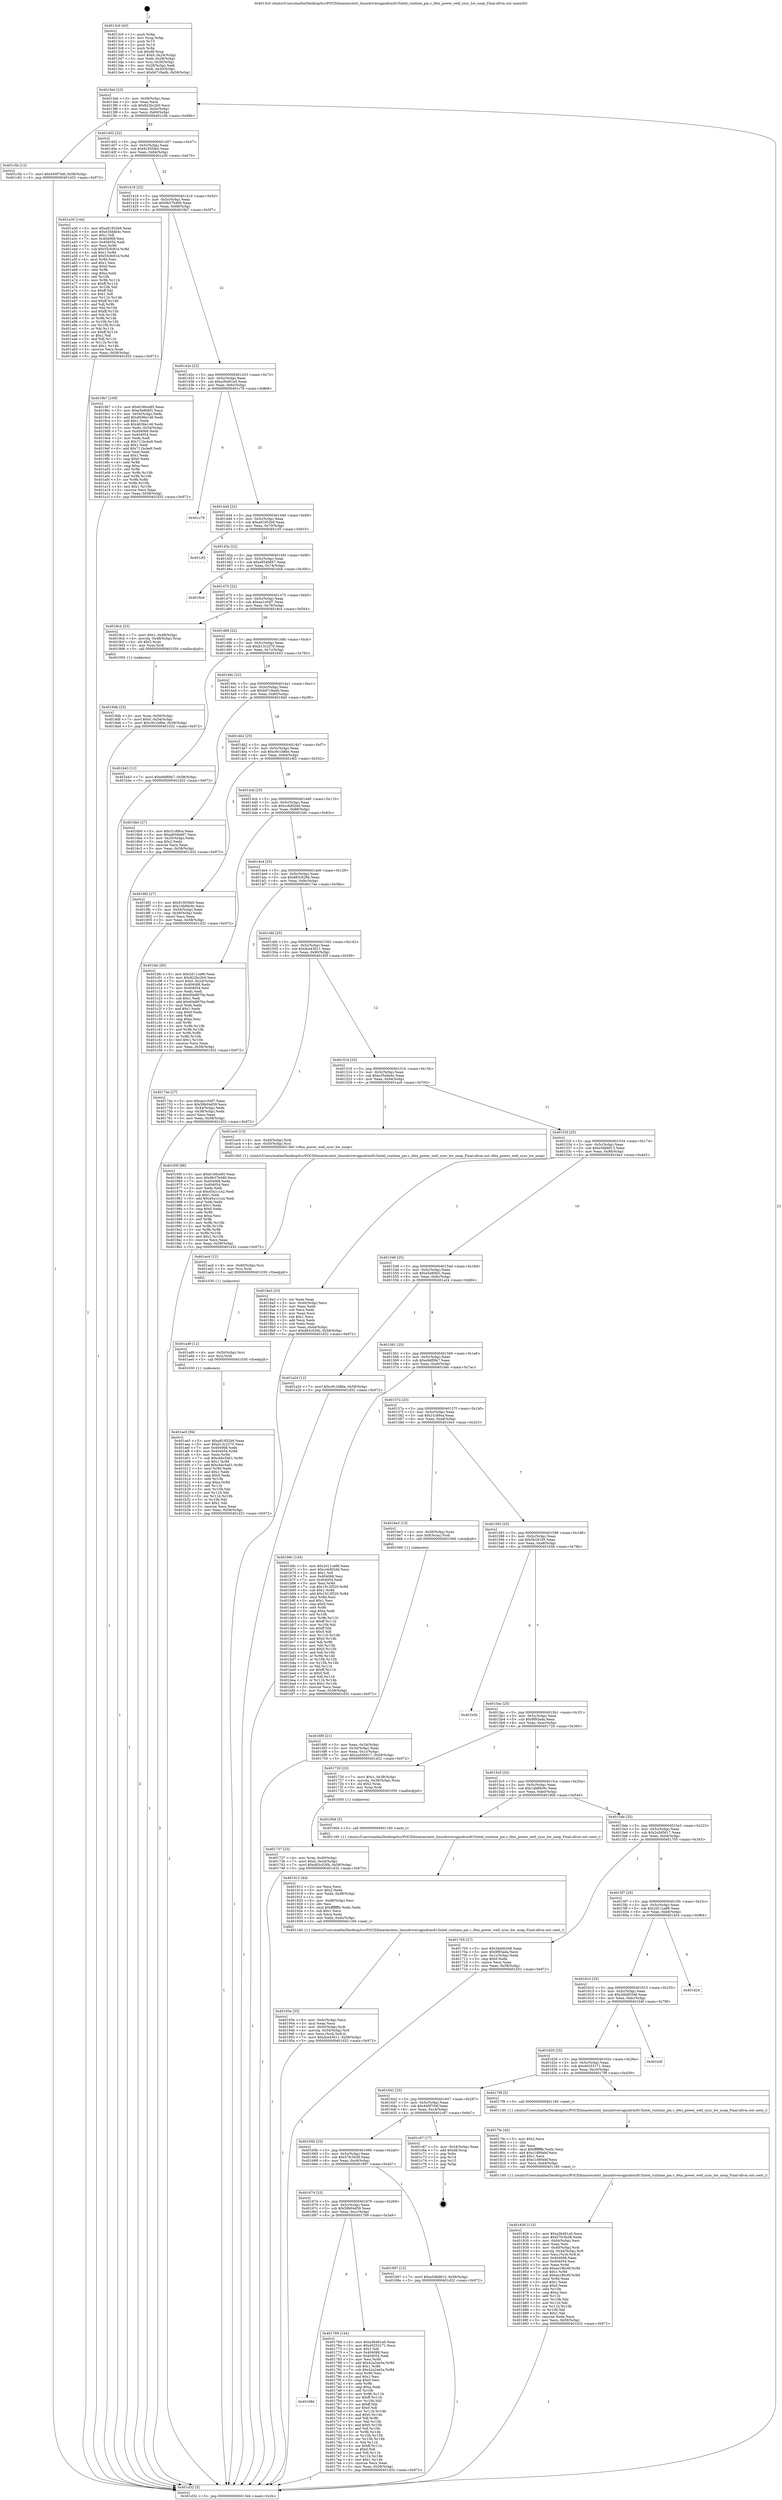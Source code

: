 digraph "0x4013c0" {
  label = "0x4013c0 (/mnt/c/Users/mathe/Desktop/tcc/POCII/binaries/extr_linuxdriversgpudrmi915intel_runtime_pm.c_i9xx_power_well_sync_hw_noop_Final-ollvm.out::main(0))"
  labelloc = "t"
  node[shape=record]

  Entry [label="",width=0.3,height=0.3,shape=circle,fillcolor=black,style=filled]
  "0x4013eb" [label="{
     0x4013eb [23]\l
     | [instrs]\l
     &nbsp;&nbsp;0x4013eb \<+3\>: mov -0x58(%rbp),%eax\l
     &nbsp;&nbsp;0x4013ee \<+2\>: mov %eax,%ecx\l
     &nbsp;&nbsp;0x4013f0 \<+6\>: sub $0x822bc2b0,%ecx\l
     &nbsp;&nbsp;0x4013f6 \<+3\>: mov %eax,-0x5c(%rbp)\l
     &nbsp;&nbsp;0x4013f9 \<+3\>: mov %ecx,-0x60(%rbp)\l
     &nbsp;&nbsp;0x4013fc \<+6\>: je 0000000000401c5b \<main+0x89b\>\l
  }"]
  "0x401c5b" [label="{
     0x401c5b [12]\l
     | [instrs]\l
     &nbsp;&nbsp;0x401c5b \<+7\>: movl $0x440f7d4f,-0x58(%rbp)\l
     &nbsp;&nbsp;0x401c62 \<+5\>: jmp 0000000000401d32 \<main+0x972\>\l
  }"]
  "0x401402" [label="{
     0x401402 [22]\l
     | [instrs]\l
     &nbsp;&nbsp;0x401402 \<+5\>: jmp 0000000000401407 \<main+0x47\>\l
     &nbsp;&nbsp;0x401407 \<+3\>: mov -0x5c(%rbp),%eax\l
     &nbsp;&nbsp;0x40140a \<+5\>: sub $0x91955fe0,%eax\l
     &nbsp;&nbsp;0x40140f \<+3\>: mov %eax,-0x64(%rbp)\l
     &nbsp;&nbsp;0x401412 \<+6\>: je 0000000000401a30 \<main+0x670\>\l
  }"]
  Exit [label="",width=0.3,height=0.3,shape=circle,fillcolor=black,style=filled,peripheries=2]
  "0x401a30" [label="{
     0x401a30 [144]\l
     | [instrs]\l
     &nbsp;&nbsp;0x401a30 \<+5\>: mov $0xa81852b9,%eax\l
     &nbsp;&nbsp;0x401a35 \<+5\>: mov $0xe35dde4c,%ecx\l
     &nbsp;&nbsp;0x401a3a \<+2\>: mov $0x1,%dl\l
     &nbsp;&nbsp;0x401a3c \<+7\>: mov 0x404068,%esi\l
     &nbsp;&nbsp;0x401a43 \<+7\>: mov 0x404054,%edi\l
     &nbsp;&nbsp;0x401a4a \<+3\>: mov %esi,%r8d\l
     &nbsp;&nbsp;0x401a4d \<+7\>: sub $0x55cfc81d,%r8d\l
     &nbsp;&nbsp;0x401a54 \<+4\>: sub $0x1,%r8d\l
     &nbsp;&nbsp;0x401a58 \<+7\>: add $0x55cfc81d,%r8d\l
     &nbsp;&nbsp;0x401a5f \<+4\>: imul %r8d,%esi\l
     &nbsp;&nbsp;0x401a63 \<+3\>: and $0x1,%esi\l
     &nbsp;&nbsp;0x401a66 \<+3\>: cmp $0x0,%esi\l
     &nbsp;&nbsp;0x401a69 \<+4\>: sete %r9b\l
     &nbsp;&nbsp;0x401a6d \<+3\>: cmp $0xa,%edi\l
     &nbsp;&nbsp;0x401a70 \<+4\>: setl %r10b\l
     &nbsp;&nbsp;0x401a74 \<+3\>: mov %r9b,%r11b\l
     &nbsp;&nbsp;0x401a77 \<+4\>: xor $0xff,%r11b\l
     &nbsp;&nbsp;0x401a7b \<+3\>: mov %r10b,%bl\l
     &nbsp;&nbsp;0x401a7e \<+3\>: xor $0xff,%bl\l
     &nbsp;&nbsp;0x401a81 \<+3\>: xor $0x1,%dl\l
     &nbsp;&nbsp;0x401a84 \<+3\>: mov %r11b,%r14b\l
     &nbsp;&nbsp;0x401a87 \<+4\>: and $0xff,%r14b\l
     &nbsp;&nbsp;0x401a8b \<+3\>: and %dl,%r9b\l
     &nbsp;&nbsp;0x401a8e \<+3\>: mov %bl,%r15b\l
     &nbsp;&nbsp;0x401a91 \<+4\>: and $0xff,%r15b\l
     &nbsp;&nbsp;0x401a95 \<+3\>: and %dl,%r10b\l
     &nbsp;&nbsp;0x401a98 \<+3\>: or %r9b,%r14b\l
     &nbsp;&nbsp;0x401a9b \<+3\>: or %r10b,%r15b\l
     &nbsp;&nbsp;0x401a9e \<+3\>: xor %r15b,%r14b\l
     &nbsp;&nbsp;0x401aa1 \<+3\>: or %bl,%r11b\l
     &nbsp;&nbsp;0x401aa4 \<+4\>: xor $0xff,%r11b\l
     &nbsp;&nbsp;0x401aa8 \<+3\>: or $0x1,%dl\l
     &nbsp;&nbsp;0x401aab \<+3\>: and %dl,%r11b\l
     &nbsp;&nbsp;0x401aae \<+3\>: or %r11b,%r14b\l
     &nbsp;&nbsp;0x401ab1 \<+4\>: test $0x1,%r14b\l
     &nbsp;&nbsp;0x401ab5 \<+3\>: cmovne %ecx,%eax\l
     &nbsp;&nbsp;0x401ab8 \<+3\>: mov %eax,-0x58(%rbp)\l
     &nbsp;&nbsp;0x401abb \<+5\>: jmp 0000000000401d32 \<main+0x972\>\l
  }"]
  "0x401418" [label="{
     0x401418 [22]\l
     | [instrs]\l
     &nbsp;&nbsp;0x401418 \<+5\>: jmp 000000000040141d \<main+0x5d\>\l
     &nbsp;&nbsp;0x40141d \<+3\>: mov -0x5c(%rbp),%eax\l
     &nbsp;&nbsp;0x401420 \<+5\>: sub $0x9b37b490,%eax\l
     &nbsp;&nbsp;0x401425 \<+3\>: mov %eax,-0x68(%rbp)\l
     &nbsp;&nbsp;0x401428 \<+6\>: je 00000000004019b7 \<main+0x5f7\>\l
  }"]
  "0x401ae5" [label="{
     0x401ae5 [94]\l
     | [instrs]\l
     &nbsp;&nbsp;0x401ae5 \<+5\>: mov $0xa81852b9,%eax\l
     &nbsp;&nbsp;0x401aea \<+5\>: mov $0xb13c2270,%ecx\l
     &nbsp;&nbsp;0x401aef \<+7\>: mov 0x404068,%edx\l
     &nbsp;&nbsp;0x401af6 \<+8\>: mov 0x404054,%r8d\l
     &nbsp;&nbsp;0x401afe \<+3\>: mov %edx,%r9d\l
     &nbsp;&nbsp;0x401b01 \<+7\>: sub $0xcbbc5a01,%r9d\l
     &nbsp;&nbsp;0x401b08 \<+4\>: sub $0x1,%r9d\l
     &nbsp;&nbsp;0x401b0c \<+7\>: add $0xcbbc5a01,%r9d\l
     &nbsp;&nbsp;0x401b13 \<+4\>: imul %r9d,%edx\l
     &nbsp;&nbsp;0x401b17 \<+3\>: and $0x1,%edx\l
     &nbsp;&nbsp;0x401b1a \<+3\>: cmp $0x0,%edx\l
     &nbsp;&nbsp;0x401b1d \<+4\>: sete %r10b\l
     &nbsp;&nbsp;0x401b21 \<+4\>: cmp $0xa,%r8d\l
     &nbsp;&nbsp;0x401b25 \<+4\>: setl %r11b\l
     &nbsp;&nbsp;0x401b29 \<+3\>: mov %r10b,%bl\l
     &nbsp;&nbsp;0x401b2c \<+3\>: and %r11b,%bl\l
     &nbsp;&nbsp;0x401b2f \<+3\>: xor %r11b,%r10b\l
     &nbsp;&nbsp;0x401b32 \<+3\>: or %r10b,%bl\l
     &nbsp;&nbsp;0x401b35 \<+3\>: test $0x1,%bl\l
     &nbsp;&nbsp;0x401b38 \<+3\>: cmovne %ecx,%eax\l
     &nbsp;&nbsp;0x401b3b \<+3\>: mov %eax,-0x58(%rbp)\l
     &nbsp;&nbsp;0x401b3e \<+5\>: jmp 0000000000401d32 \<main+0x972\>\l
  }"]
  "0x4019b7" [label="{
     0x4019b7 [109]\l
     | [instrs]\l
     &nbsp;&nbsp;0x4019b7 \<+5\>: mov $0x6166ce85,%eax\l
     &nbsp;&nbsp;0x4019bc \<+5\>: mov $0xe5e80bf1,%ecx\l
     &nbsp;&nbsp;0x4019c1 \<+3\>: mov -0x54(%rbp),%edx\l
     &nbsp;&nbsp;0x4019c4 \<+6\>: add $0x4636e146,%edx\l
     &nbsp;&nbsp;0x4019ca \<+3\>: add $0x1,%edx\l
     &nbsp;&nbsp;0x4019cd \<+6\>: sub $0x4636e146,%edx\l
     &nbsp;&nbsp;0x4019d3 \<+3\>: mov %edx,-0x54(%rbp)\l
     &nbsp;&nbsp;0x4019d6 \<+7\>: mov 0x404068,%edx\l
     &nbsp;&nbsp;0x4019dd \<+7\>: mov 0x404054,%esi\l
     &nbsp;&nbsp;0x4019e4 \<+2\>: mov %edx,%edi\l
     &nbsp;&nbsp;0x4019e6 \<+6\>: sub $0x711bcbe9,%edi\l
     &nbsp;&nbsp;0x4019ec \<+3\>: sub $0x1,%edi\l
     &nbsp;&nbsp;0x4019ef \<+6\>: add $0x711bcbe9,%edi\l
     &nbsp;&nbsp;0x4019f5 \<+3\>: imul %edi,%edx\l
     &nbsp;&nbsp;0x4019f8 \<+3\>: and $0x1,%edx\l
     &nbsp;&nbsp;0x4019fb \<+3\>: cmp $0x0,%edx\l
     &nbsp;&nbsp;0x4019fe \<+4\>: sete %r8b\l
     &nbsp;&nbsp;0x401a02 \<+3\>: cmp $0xa,%esi\l
     &nbsp;&nbsp;0x401a05 \<+4\>: setl %r9b\l
     &nbsp;&nbsp;0x401a09 \<+3\>: mov %r8b,%r10b\l
     &nbsp;&nbsp;0x401a0c \<+3\>: and %r9b,%r10b\l
     &nbsp;&nbsp;0x401a0f \<+3\>: xor %r9b,%r8b\l
     &nbsp;&nbsp;0x401a12 \<+3\>: or %r8b,%r10b\l
     &nbsp;&nbsp;0x401a15 \<+4\>: test $0x1,%r10b\l
     &nbsp;&nbsp;0x401a19 \<+3\>: cmovne %ecx,%eax\l
     &nbsp;&nbsp;0x401a1c \<+3\>: mov %eax,-0x58(%rbp)\l
     &nbsp;&nbsp;0x401a1f \<+5\>: jmp 0000000000401d32 \<main+0x972\>\l
  }"]
  "0x40142e" [label="{
     0x40142e [22]\l
     | [instrs]\l
     &nbsp;&nbsp;0x40142e \<+5\>: jmp 0000000000401433 \<main+0x73\>\l
     &nbsp;&nbsp;0x401433 \<+3\>: mov -0x5c(%rbp),%eax\l
     &nbsp;&nbsp;0x401436 \<+5\>: sub $0xa3b491a0,%eax\l
     &nbsp;&nbsp;0x40143b \<+3\>: mov %eax,-0x6c(%rbp)\l
     &nbsp;&nbsp;0x40143e \<+6\>: je 0000000000401c78 \<main+0x8b8\>\l
  }"]
  "0x401ad9" [label="{
     0x401ad9 [12]\l
     | [instrs]\l
     &nbsp;&nbsp;0x401ad9 \<+4\>: mov -0x50(%rbp),%rsi\l
     &nbsp;&nbsp;0x401add \<+3\>: mov %rsi,%rdi\l
     &nbsp;&nbsp;0x401ae0 \<+5\>: call 0000000000401030 \<free@plt\>\l
     | [calls]\l
     &nbsp;&nbsp;0x401030 \{1\} (unknown)\l
  }"]
  "0x401c78" [label="{
     0x401c78\l
  }", style=dashed]
  "0x401444" [label="{
     0x401444 [22]\l
     | [instrs]\l
     &nbsp;&nbsp;0x401444 \<+5\>: jmp 0000000000401449 \<main+0x89\>\l
     &nbsp;&nbsp;0x401449 \<+3\>: mov -0x5c(%rbp),%eax\l
     &nbsp;&nbsp;0x40144c \<+5\>: sub $0xa81852b9,%eax\l
     &nbsp;&nbsp;0x401451 \<+3\>: mov %eax,-0x70(%rbp)\l
     &nbsp;&nbsp;0x401454 \<+6\>: je 0000000000401cf3 \<main+0x933\>\l
  }"]
  "0x401acd" [label="{
     0x401acd [12]\l
     | [instrs]\l
     &nbsp;&nbsp;0x401acd \<+4\>: mov -0x40(%rbp),%rsi\l
     &nbsp;&nbsp;0x401ad1 \<+3\>: mov %rsi,%rdi\l
     &nbsp;&nbsp;0x401ad4 \<+5\>: call 0000000000401030 \<free@plt\>\l
     | [calls]\l
     &nbsp;&nbsp;0x401030 \{1\} (unknown)\l
  }"]
  "0x401cf3" [label="{
     0x401cf3\l
  }", style=dashed]
  "0x40145a" [label="{
     0x40145a [22]\l
     | [instrs]\l
     &nbsp;&nbsp;0x40145a \<+5\>: jmp 000000000040145f \<main+0x9f\>\l
     &nbsp;&nbsp;0x40145f \<+3\>: mov -0x5c(%rbp),%eax\l
     &nbsp;&nbsp;0x401462 \<+5\>: sub $0xa854b667,%eax\l
     &nbsp;&nbsp;0x401467 \<+3\>: mov %eax,-0x74(%rbp)\l
     &nbsp;&nbsp;0x40146a \<+6\>: je 00000000004016cb \<main+0x30b\>\l
  }"]
  "0x40193e" [label="{
     0x40193e [33]\l
     | [instrs]\l
     &nbsp;&nbsp;0x40193e \<+6\>: mov -0xdc(%rbp),%ecx\l
     &nbsp;&nbsp;0x401944 \<+3\>: imul %eax,%ecx\l
     &nbsp;&nbsp;0x401947 \<+4\>: mov -0x50(%rbp),%rdi\l
     &nbsp;&nbsp;0x40194b \<+4\>: movslq -0x54(%rbp),%r8\l
     &nbsp;&nbsp;0x40194f \<+4\>: mov %ecx,(%rdi,%r8,4)\l
     &nbsp;&nbsp;0x401953 \<+7\>: movl $0xdce43611,-0x58(%rbp)\l
     &nbsp;&nbsp;0x40195a \<+5\>: jmp 0000000000401d32 \<main+0x972\>\l
  }"]
  "0x4016cb" [label="{
     0x4016cb\l
  }", style=dashed]
  "0x401470" [label="{
     0x401470 [22]\l
     | [instrs]\l
     &nbsp;&nbsp;0x401470 \<+5\>: jmp 0000000000401475 \<main+0xb5\>\l
     &nbsp;&nbsp;0x401475 \<+3\>: mov -0x5c(%rbp),%eax\l
     &nbsp;&nbsp;0x401478 \<+5\>: sub $0xaa1c04f7,%eax\l
     &nbsp;&nbsp;0x40147d \<+3\>: mov %eax,-0x78(%rbp)\l
     &nbsp;&nbsp;0x401480 \<+6\>: je 00000000004018c4 \<main+0x504\>\l
  }"]
  "0x401912" [label="{
     0x401912 [44]\l
     | [instrs]\l
     &nbsp;&nbsp;0x401912 \<+2\>: xor %ecx,%ecx\l
     &nbsp;&nbsp;0x401914 \<+5\>: mov $0x2,%edx\l
     &nbsp;&nbsp;0x401919 \<+6\>: mov %edx,-0xd8(%rbp)\l
     &nbsp;&nbsp;0x40191f \<+1\>: cltd\l
     &nbsp;&nbsp;0x401920 \<+6\>: mov -0xd8(%rbp),%esi\l
     &nbsp;&nbsp;0x401926 \<+2\>: idiv %esi\l
     &nbsp;&nbsp;0x401928 \<+6\>: imul $0xfffffffe,%edx,%edx\l
     &nbsp;&nbsp;0x40192e \<+3\>: sub $0x1,%ecx\l
     &nbsp;&nbsp;0x401931 \<+2\>: sub %ecx,%edx\l
     &nbsp;&nbsp;0x401933 \<+6\>: mov %edx,-0xdc(%rbp)\l
     &nbsp;&nbsp;0x401939 \<+5\>: call 0000000000401160 \<next_i\>\l
     | [calls]\l
     &nbsp;&nbsp;0x401160 \{1\} (/mnt/c/Users/mathe/Desktop/tcc/POCII/binaries/extr_linuxdriversgpudrmi915intel_runtime_pm.c_i9xx_power_well_sync_hw_noop_Final-ollvm.out::next_i)\l
  }"]
  "0x4018c4" [label="{
     0x4018c4 [23]\l
     | [instrs]\l
     &nbsp;&nbsp;0x4018c4 \<+7\>: movl $0x1,-0x48(%rbp)\l
     &nbsp;&nbsp;0x4018cb \<+4\>: movslq -0x48(%rbp),%rax\l
     &nbsp;&nbsp;0x4018cf \<+4\>: shl $0x2,%rax\l
     &nbsp;&nbsp;0x4018d3 \<+3\>: mov %rax,%rdi\l
     &nbsp;&nbsp;0x4018d6 \<+5\>: call 0000000000401050 \<malloc@plt\>\l
     | [calls]\l
     &nbsp;&nbsp;0x401050 \{1\} (unknown)\l
  }"]
  "0x401486" [label="{
     0x401486 [22]\l
     | [instrs]\l
     &nbsp;&nbsp;0x401486 \<+5\>: jmp 000000000040148b \<main+0xcb\>\l
     &nbsp;&nbsp;0x40148b \<+3\>: mov -0x5c(%rbp),%eax\l
     &nbsp;&nbsp;0x40148e \<+5\>: sub $0xb13c2270,%eax\l
     &nbsp;&nbsp;0x401493 \<+3\>: mov %eax,-0x7c(%rbp)\l
     &nbsp;&nbsp;0x401496 \<+6\>: je 0000000000401b43 \<main+0x783\>\l
  }"]
  "0x4018db" [label="{
     0x4018db [23]\l
     | [instrs]\l
     &nbsp;&nbsp;0x4018db \<+4\>: mov %rax,-0x50(%rbp)\l
     &nbsp;&nbsp;0x4018df \<+7\>: movl $0x0,-0x54(%rbp)\l
     &nbsp;&nbsp;0x4018e6 \<+7\>: movl $0xc9c1b8be,-0x58(%rbp)\l
     &nbsp;&nbsp;0x4018ed \<+5\>: jmp 0000000000401d32 \<main+0x972\>\l
  }"]
  "0x401b43" [label="{
     0x401b43 [12]\l
     | [instrs]\l
     &nbsp;&nbsp;0x401b43 \<+7\>: movl $0xe9df0fe7,-0x58(%rbp)\l
     &nbsp;&nbsp;0x401b4a \<+5\>: jmp 0000000000401d32 \<main+0x972\>\l
  }"]
  "0x40149c" [label="{
     0x40149c [22]\l
     | [instrs]\l
     &nbsp;&nbsp;0x40149c \<+5\>: jmp 00000000004014a1 \<main+0xe1\>\l
     &nbsp;&nbsp;0x4014a1 \<+3\>: mov -0x5c(%rbp),%eax\l
     &nbsp;&nbsp;0x4014a4 \<+5\>: sub $0xb67c9adb,%eax\l
     &nbsp;&nbsp;0x4014a9 \<+3\>: mov %eax,-0x80(%rbp)\l
     &nbsp;&nbsp;0x4014ac \<+6\>: je 00000000004016b0 \<main+0x2f0\>\l
  }"]
  "0x401826" [label="{
     0x401826 [113]\l
     | [instrs]\l
     &nbsp;&nbsp;0x401826 \<+5\>: mov $0xa3b491a0,%ecx\l
     &nbsp;&nbsp;0x40182b \<+5\>: mov $0x57fc3b38,%edx\l
     &nbsp;&nbsp;0x401830 \<+6\>: mov -0xd4(%rbp),%esi\l
     &nbsp;&nbsp;0x401836 \<+3\>: imul %eax,%esi\l
     &nbsp;&nbsp;0x401839 \<+4\>: mov -0x40(%rbp),%rdi\l
     &nbsp;&nbsp;0x40183d \<+4\>: movslq -0x44(%rbp),%r8\l
     &nbsp;&nbsp;0x401841 \<+4\>: mov %esi,(%rdi,%r8,4)\l
     &nbsp;&nbsp;0x401845 \<+7\>: mov 0x404068,%eax\l
     &nbsp;&nbsp;0x40184c \<+7\>: mov 0x404054,%esi\l
     &nbsp;&nbsp;0x401853 \<+3\>: mov %eax,%r9d\l
     &nbsp;&nbsp;0x401856 \<+7\>: add $0xee18bc6f,%r9d\l
     &nbsp;&nbsp;0x40185d \<+4\>: sub $0x1,%r9d\l
     &nbsp;&nbsp;0x401861 \<+7\>: sub $0xee18bc6f,%r9d\l
     &nbsp;&nbsp;0x401868 \<+4\>: imul %r9d,%eax\l
     &nbsp;&nbsp;0x40186c \<+3\>: and $0x1,%eax\l
     &nbsp;&nbsp;0x40186f \<+3\>: cmp $0x0,%eax\l
     &nbsp;&nbsp;0x401872 \<+4\>: sete %r10b\l
     &nbsp;&nbsp;0x401876 \<+3\>: cmp $0xa,%esi\l
     &nbsp;&nbsp;0x401879 \<+4\>: setl %r11b\l
     &nbsp;&nbsp;0x40187d \<+3\>: mov %r10b,%bl\l
     &nbsp;&nbsp;0x401880 \<+3\>: and %r11b,%bl\l
     &nbsp;&nbsp;0x401883 \<+3\>: xor %r11b,%r10b\l
     &nbsp;&nbsp;0x401886 \<+3\>: or %r10b,%bl\l
     &nbsp;&nbsp;0x401889 \<+3\>: test $0x1,%bl\l
     &nbsp;&nbsp;0x40188c \<+3\>: cmovne %edx,%ecx\l
     &nbsp;&nbsp;0x40188f \<+3\>: mov %ecx,-0x58(%rbp)\l
     &nbsp;&nbsp;0x401892 \<+5\>: jmp 0000000000401d32 \<main+0x972\>\l
  }"]
  "0x4016b0" [label="{
     0x4016b0 [27]\l
     | [instrs]\l
     &nbsp;&nbsp;0x4016b0 \<+5\>: mov $0x31c89ca,%eax\l
     &nbsp;&nbsp;0x4016b5 \<+5\>: mov $0xa854b667,%ecx\l
     &nbsp;&nbsp;0x4016ba \<+3\>: mov -0x20(%rbp),%edx\l
     &nbsp;&nbsp;0x4016bd \<+3\>: cmp $0x2,%edx\l
     &nbsp;&nbsp;0x4016c0 \<+3\>: cmovne %ecx,%eax\l
     &nbsp;&nbsp;0x4016c3 \<+3\>: mov %eax,-0x58(%rbp)\l
     &nbsp;&nbsp;0x4016c6 \<+5\>: jmp 0000000000401d32 \<main+0x972\>\l
  }"]
  "0x4014b2" [label="{
     0x4014b2 [25]\l
     | [instrs]\l
     &nbsp;&nbsp;0x4014b2 \<+5\>: jmp 00000000004014b7 \<main+0xf7\>\l
     &nbsp;&nbsp;0x4014b7 \<+3\>: mov -0x5c(%rbp),%eax\l
     &nbsp;&nbsp;0x4014ba \<+5\>: sub $0xc9c1b8be,%eax\l
     &nbsp;&nbsp;0x4014bf \<+6\>: mov %eax,-0x84(%rbp)\l
     &nbsp;&nbsp;0x4014c5 \<+6\>: je 00000000004018f2 \<main+0x532\>\l
  }"]
  "0x401d32" [label="{
     0x401d32 [5]\l
     | [instrs]\l
     &nbsp;&nbsp;0x401d32 \<+5\>: jmp 00000000004013eb \<main+0x2b\>\l
  }"]
  "0x4013c0" [label="{
     0x4013c0 [43]\l
     | [instrs]\l
     &nbsp;&nbsp;0x4013c0 \<+1\>: push %rbp\l
     &nbsp;&nbsp;0x4013c1 \<+3\>: mov %rsp,%rbp\l
     &nbsp;&nbsp;0x4013c4 \<+2\>: push %r15\l
     &nbsp;&nbsp;0x4013c6 \<+2\>: push %r14\l
     &nbsp;&nbsp;0x4013c8 \<+1\>: push %rbx\l
     &nbsp;&nbsp;0x4013c9 \<+7\>: sub $0xd8,%rsp\l
     &nbsp;&nbsp;0x4013d0 \<+7\>: movl $0x0,-0x24(%rbp)\l
     &nbsp;&nbsp;0x4013d7 \<+3\>: mov %edi,-0x28(%rbp)\l
     &nbsp;&nbsp;0x4013da \<+4\>: mov %rsi,-0x30(%rbp)\l
     &nbsp;&nbsp;0x4013de \<+3\>: mov -0x28(%rbp),%edi\l
     &nbsp;&nbsp;0x4013e1 \<+3\>: mov %edi,-0x20(%rbp)\l
     &nbsp;&nbsp;0x4013e4 \<+7\>: movl $0xb67c9adb,-0x58(%rbp)\l
  }"]
  "0x4017fe" [label="{
     0x4017fe [40]\l
     | [instrs]\l
     &nbsp;&nbsp;0x4017fe \<+5\>: mov $0x2,%ecx\l
     &nbsp;&nbsp;0x401803 \<+1\>: cltd\l
     &nbsp;&nbsp;0x401804 \<+2\>: idiv %ecx\l
     &nbsp;&nbsp;0x401806 \<+6\>: imul $0xfffffffe,%edx,%ecx\l
     &nbsp;&nbsp;0x40180c \<+6\>: add $0xc1d90ebf,%ecx\l
     &nbsp;&nbsp;0x401812 \<+3\>: add $0x1,%ecx\l
     &nbsp;&nbsp;0x401815 \<+6\>: sub $0xc1d90ebf,%ecx\l
     &nbsp;&nbsp;0x40181b \<+6\>: mov %ecx,-0xd4(%rbp)\l
     &nbsp;&nbsp;0x401821 \<+5\>: call 0000000000401160 \<next_i\>\l
     | [calls]\l
     &nbsp;&nbsp;0x401160 \{1\} (/mnt/c/Users/mathe/Desktop/tcc/POCII/binaries/extr_linuxdriversgpudrmi915intel_runtime_pm.c_i9xx_power_well_sync_hw_noop_Final-ollvm.out::next_i)\l
  }"]
  "0x4018f2" [label="{
     0x4018f2 [27]\l
     | [instrs]\l
     &nbsp;&nbsp;0x4018f2 \<+5\>: mov $0x91955fe0,%eax\l
     &nbsp;&nbsp;0x4018f7 \<+5\>: mov $0x14b89c9c,%ecx\l
     &nbsp;&nbsp;0x4018fc \<+3\>: mov -0x54(%rbp),%edx\l
     &nbsp;&nbsp;0x4018ff \<+3\>: cmp -0x48(%rbp),%edx\l
     &nbsp;&nbsp;0x401902 \<+3\>: cmovl %ecx,%eax\l
     &nbsp;&nbsp;0x401905 \<+3\>: mov %eax,-0x58(%rbp)\l
     &nbsp;&nbsp;0x401908 \<+5\>: jmp 0000000000401d32 \<main+0x972\>\l
  }"]
  "0x4014cb" [label="{
     0x4014cb [25]\l
     | [instrs]\l
     &nbsp;&nbsp;0x4014cb \<+5\>: jmp 00000000004014d0 \<main+0x110\>\l
     &nbsp;&nbsp;0x4014d0 \<+3\>: mov -0x5c(%rbp),%eax\l
     &nbsp;&nbsp;0x4014d3 \<+5\>: sub $0xcc6d02dd,%eax\l
     &nbsp;&nbsp;0x4014d8 \<+6\>: mov %eax,-0x88(%rbp)\l
     &nbsp;&nbsp;0x4014de \<+6\>: je 0000000000401bfc \<main+0x83c\>\l
  }"]
  "0x40168d" [label="{
     0x40168d\l
  }", style=dashed]
  "0x401bfc" [label="{
     0x401bfc [95]\l
     | [instrs]\l
     &nbsp;&nbsp;0x401bfc \<+5\>: mov $0x2d11ca88,%eax\l
     &nbsp;&nbsp;0x401c01 \<+5\>: mov $0x822bc2b0,%ecx\l
     &nbsp;&nbsp;0x401c06 \<+7\>: movl $0x0,-0x24(%rbp)\l
     &nbsp;&nbsp;0x401c0d \<+7\>: mov 0x404068,%edx\l
     &nbsp;&nbsp;0x401c14 \<+7\>: mov 0x404054,%esi\l
     &nbsp;&nbsp;0x401c1b \<+2\>: mov %edx,%edi\l
     &nbsp;&nbsp;0x401c1d \<+6\>: sub $0x60a8870a,%edi\l
     &nbsp;&nbsp;0x401c23 \<+3\>: sub $0x1,%edi\l
     &nbsp;&nbsp;0x401c26 \<+6\>: add $0x60a8870a,%edi\l
     &nbsp;&nbsp;0x401c2c \<+3\>: imul %edi,%edx\l
     &nbsp;&nbsp;0x401c2f \<+3\>: and $0x1,%edx\l
     &nbsp;&nbsp;0x401c32 \<+3\>: cmp $0x0,%edx\l
     &nbsp;&nbsp;0x401c35 \<+4\>: sete %r8b\l
     &nbsp;&nbsp;0x401c39 \<+3\>: cmp $0xa,%esi\l
     &nbsp;&nbsp;0x401c3c \<+4\>: setl %r9b\l
     &nbsp;&nbsp;0x401c40 \<+3\>: mov %r8b,%r10b\l
     &nbsp;&nbsp;0x401c43 \<+3\>: and %r9b,%r10b\l
     &nbsp;&nbsp;0x401c46 \<+3\>: xor %r9b,%r8b\l
     &nbsp;&nbsp;0x401c49 \<+3\>: or %r8b,%r10b\l
     &nbsp;&nbsp;0x401c4c \<+4\>: test $0x1,%r10b\l
     &nbsp;&nbsp;0x401c50 \<+3\>: cmovne %ecx,%eax\l
     &nbsp;&nbsp;0x401c53 \<+3\>: mov %eax,-0x58(%rbp)\l
     &nbsp;&nbsp;0x401c56 \<+5\>: jmp 0000000000401d32 \<main+0x972\>\l
  }"]
  "0x4014e4" [label="{
     0x4014e4 [25]\l
     | [instrs]\l
     &nbsp;&nbsp;0x4014e4 \<+5\>: jmp 00000000004014e9 \<main+0x129\>\l
     &nbsp;&nbsp;0x4014e9 \<+3\>: mov -0x5c(%rbp),%eax\l
     &nbsp;&nbsp;0x4014ec \<+5\>: sub $0xd83c026b,%eax\l
     &nbsp;&nbsp;0x4014f1 \<+6\>: mov %eax,-0x8c(%rbp)\l
     &nbsp;&nbsp;0x4014f7 \<+6\>: je 000000000040174e \<main+0x38e\>\l
  }"]
  "0x401769" [label="{
     0x401769 [144]\l
     | [instrs]\l
     &nbsp;&nbsp;0x401769 \<+5\>: mov $0xa3b491a0,%eax\l
     &nbsp;&nbsp;0x40176e \<+5\>: mov $0x40253171,%ecx\l
     &nbsp;&nbsp;0x401773 \<+2\>: mov $0x1,%dl\l
     &nbsp;&nbsp;0x401775 \<+7\>: mov 0x404068,%esi\l
     &nbsp;&nbsp;0x40177c \<+7\>: mov 0x404054,%edi\l
     &nbsp;&nbsp;0x401783 \<+3\>: mov %esi,%r8d\l
     &nbsp;&nbsp;0x401786 \<+7\>: add $0x42a2ee5a,%r8d\l
     &nbsp;&nbsp;0x40178d \<+4\>: sub $0x1,%r8d\l
     &nbsp;&nbsp;0x401791 \<+7\>: sub $0x42a2ee5a,%r8d\l
     &nbsp;&nbsp;0x401798 \<+4\>: imul %r8d,%esi\l
     &nbsp;&nbsp;0x40179c \<+3\>: and $0x1,%esi\l
     &nbsp;&nbsp;0x40179f \<+3\>: cmp $0x0,%esi\l
     &nbsp;&nbsp;0x4017a2 \<+4\>: sete %r9b\l
     &nbsp;&nbsp;0x4017a6 \<+3\>: cmp $0xa,%edi\l
     &nbsp;&nbsp;0x4017a9 \<+4\>: setl %r10b\l
     &nbsp;&nbsp;0x4017ad \<+3\>: mov %r9b,%r11b\l
     &nbsp;&nbsp;0x4017b0 \<+4\>: xor $0xff,%r11b\l
     &nbsp;&nbsp;0x4017b4 \<+3\>: mov %r10b,%bl\l
     &nbsp;&nbsp;0x4017b7 \<+3\>: xor $0xff,%bl\l
     &nbsp;&nbsp;0x4017ba \<+3\>: xor $0x0,%dl\l
     &nbsp;&nbsp;0x4017bd \<+3\>: mov %r11b,%r14b\l
     &nbsp;&nbsp;0x4017c0 \<+4\>: and $0x0,%r14b\l
     &nbsp;&nbsp;0x4017c4 \<+3\>: and %dl,%r9b\l
     &nbsp;&nbsp;0x4017c7 \<+3\>: mov %bl,%r15b\l
     &nbsp;&nbsp;0x4017ca \<+4\>: and $0x0,%r15b\l
     &nbsp;&nbsp;0x4017ce \<+3\>: and %dl,%r10b\l
     &nbsp;&nbsp;0x4017d1 \<+3\>: or %r9b,%r14b\l
     &nbsp;&nbsp;0x4017d4 \<+3\>: or %r10b,%r15b\l
     &nbsp;&nbsp;0x4017d7 \<+3\>: xor %r15b,%r14b\l
     &nbsp;&nbsp;0x4017da \<+3\>: or %bl,%r11b\l
     &nbsp;&nbsp;0x4017dd \<+4\>: xor $0xff,%r11b\l
     &nbsp;&nbsp;0x4017e1 \<+3\>: or $0x0,%dl\l
     &nbsp;&nbsp;0x4017e4 \<+3\>: and %dl,%r11b\l
     &nbsp;&nbsp;0x4017e7 \<+3\>: or %r11b,%r14b\l
     &nbsp;&nbsp;0x4017ea \<+4\>: test $0x1,%r14b\l
     &nbsp;&nbsp;0x4017ee \<+3\>: cmovne %ecx,%eax\l
     &nbsp;&nbsp;0x4017f1 \<+3\>: mov %eax,-0x58(%rbp)\l
     &nbsp;&nbsp;0x4017f4 \<+5\>: jmp 0000000000401d32 \<main+0x972\>\l
  }"]
  "0x40174e" [label="{
     0x40174e [27]\l
     | [instrs]\l
     &nbsp;&nbsp;0x40174e \<+5\>: mov $0xaa1c04f7,%eax\l
     &nbsp;&nbsp;0x401753 \<+5\>: mov $0x59b04d59,%ecx\l
     &nbsp;&nbsp;0x401758 \<+3\>: mov -0x44(%rbp),%edx\l
     &nbsp;&nbsp;0x40175b \<+3\>: cmp -0x38(%rbp),%edx\l
     &nbsp;&nbsp;0x40175e \<+3\>: cmovl %ecx,%eax\l
     &nbsp;&nbsp;0x401761 \<+3\>: mov %eax,-0x58(%rbp)\l
     &nbsp;&nbsp;0x401764 \<+5\>: jmp 0000000000401d32 \<main+0x972\>\l
  }"]
  "0x4014fd" [label="{
     0x4014fd [25]\l
     | [instrs]\l
     &nbsp;&nbsp;0x4014fd \<+5\>: jmp 0000000000401502 \<main+0x142\>\l
     &nbsp;&nbsp;0x401502 \<+3\>: mov -0x5c(%rbp),%eax\l
     &nbsp;&nbsp;0x401505 \<+5\>: sub $0xdce43611,%eax\l
     &nbsp;&nbsp;0x40150a \<+6\>: mov %eax,-0x90(%rbp)\l
     &nbsp;&nbsp;0x401510 \<+6\>: je 000000000040195f \<main+0x59f\>\l
  }"]
  "0x401674" [label="{
     0x401674 [25]\l
     | [instrs]\l
     &nbsp;&nbsp;0x401674 \<+5\>: jmp 0000000000401679 \<main+0x2b9\>\l
     &nbsp;&nbsp;0x401679 \<+3\>: mov -0x5c(%rbp),%eax\l
     &nbsp;&nbsp;0x40167c \<+5\>: sub $0x59b04d59,%eax\l
     &nbsp;&nbsp;0x401681 \<+6\>: mov %eax,-0xcc(%rbp)\l
     &nbsp;&nbsp;0x401687 \<+6\>: je 0000000000401769 \<main+0x3a9\>\l
  }"]
  "0x40195f" [label="{
     0x40195f [88]\l
     | [instrs]\l
     &nbsp;&nbsp;0x40195f \<+5\>: mov $0x6166ce85,%eax\l
     &nbsp;&nbsp;0x401964 \<+5\>: mov $0x9b37b490,%ecx\l
     &nbsp;&nbsp;0x401969 \<+7\>: mov 0x404068,%edx\l
     &nbsp;&nbsp;0x401970 \<+7\>: mov 0x404054,%esi\l
     &nbsp;&nbsp;0x401977 \<+2\>: mov %edx,%edi\l
     &nbsp;&nbsp;0x401979 \<+6\>: sub $0x45a1c1e2,%edi\l
     &nbsp;&nbsp;0x40197f \<+3\>: sub $0x1,%edi\l
     &nbsp;&nbsp;0x401982 \<+6\>: add $0x45a1c1e2,%edi\l
     &nbsp;&nbsp;0x401988 \<+3\>: imul %edi,%edx\l
     &nbsp;&nbsp;0x40198b \<+3\>: and $0x1,%edx\l
     &nbsp;&nbsp;0x40198e \<+3\>: cmp $0x0,%edx\l
     &nbsp;&nbsp;0x401991 \<+4\>: sete %r8b\l
     &nbsp;&nbsp;0x401995 \<+3\>: cmp $0xa,%esi\l
     &nbsp;&nbsp;0x401998 \<+4\>: setl %r9b\l
     &nbsp;&nbsp;0x40199c \<+3\>: mov %r8b,%r10b\l
     &nbsp;&nbsp;0x40199f \<+3\>: and %r9b,%r10b\l
     &nbsp;&nbsp;0x4019a2 \<+3\>: xor %r9b,%r8b\l
     &nbsp;&nbsp;0x4019a5 \<+3\>: or %r8b,%r10b\l
     &nbsp;&nbsp;0x4019a8 \<+4\>: test $0x1,%r10b\l
     &nbsp;&nbsp;0x4019ac \<+3\>: cmovne %ecx,%eax\l
     &nbsp;&nbsp;0x4019af \<+3\>: mov %eax,-0x58(%rbp)\l
     &nbsp;&nbsp;0x4019b2 \<+5\>: jmp 0000000000401d32 \<main+0x972\>\l
  }"]
  "0x401516" [label="{
     0x401516 [25]\l
     | [instrs]\l
     &nbsp;&nbsp;0x401516 \<+5\>: jmp 000000000040151b \<main+0x15b\>\l
     &nbsp;&nbsp;0x40151b \<+3\>: mov -0x5c(%rbp),%eax\l
     &nbsp;&nbsp;0x40151e \<+5\>: sub $0xe35dde4c,%eax\l
     &nbsp;&nbsp;0x401523 \<+6\>: mov %eax,-0x94(%rbp)\l
     &nbsp;&nbsp;0x401529 \<+6\>: je 0000000000401ac0 \<main+0x700\>\l
  }"]
  "0x401897" [label="{
     0x401897 [12]\l
     | [instrs]\l
     &nbsp;&nbsp;0x401897 \<+7\>: movl $0xe5db8813,-0x58(%rbp)\l
     &nbsp;&nbsp;0x40189e \<+5\>: jmp 0000000000401d32 \<main+0x972\>\l
  }"]
  "0x401ac0" [label="{
     0x401ac0 [13]\l
     | [instrs]\l
     &nbsp;&nbsp;0x401ac0 \<+4\>: mov -0x40(%rbp),%rdi\l
     &nbsp;&nbsp;0x401ac4 \<+4\>: mov -0x50(%rbp),%rsi\l
     &nbsp;&nbsp;0x401ac8 \<+5\>: call 00000000004013b0 \<i9xx_power_well_sync_hw_noop\>\l
     | [calls]\l
     &nbsp;&nbsp;0x4013b0 \{1\} (/mnt/c/Users/mathe/Desktop/tcc/POCII/binaries/extr_linuxdriversgpudrmi915intel_runtime_pm.c_i9xx_power_well_sync_hw_noop_Final-ollvm.out::i9xx_power_well_sync_hw_noop)\l
  }"]
  "0x40152f" [label="{
     0x40152f [25]\l
     | [instrs]\l
     &nbsp;&nbsp;0x40152f \<+5\>: jmp 0000000000401534 \<main+0x174\>\l
     &nbsp;&nbsp;0x401534 \<+3\>: mov -0x5c(%rbp),%eax\l
     &nbsp;&nbsp;0x401537 \<+5\>: sub $0xe5db8813,%eax\l
     &nbsp;&nbsp;0x40153c \<+6\>: mov %eax,-0x98(%rbp)\l
     &nbsp;&nbsp;0x401542 \<+6\>: je 00000000004018a3 \<main+0x4e3\>\l
  }"]
  "0x40165b" [label="{
     0x40165b [25]\l
     | [instrs]\l
     &nbsp;&nbsp;0x40165b \<+5\>: jmp 0000000000401660 \<main+0x2a0\>\l
     &nbsp;&nbsp;0x401660 \<+3\>: mov -0x5c(%rbp),%eax\l
     &nbsp;&nbsp;0x401663 \<+5\>: sub $0x57fc3b38,%eax\l
     &nbsp;&nbsp;0x401668 \<+6\>: mov %eax,-0xc8(%rbp)\l
     &nbsp;&nbsp;0x40166e \<+6\>: je 0000000000401897 \<main+0x4d7\>\l
  }"]
  "0x4018a3" [label="{
     0x4018a3 [33]\l
     | [instrs]\l
     &nbsp;&nbsp;0x4018a3 \<+2\>: xor %eax,%eax\l
     &nbsp;&nbsp;0x4018a5 \<+3\>: mov -0x44(%rbp),%ecx\l
     &nbsp;&nbsp;0x4018a8 \<+2\>: mov %eax,%edx\l
     &nbsp;&nbsp;0x4018aa \<+2\>: sub %ecx,%edx\l
     &nbsp;&nbsp;0x4018ac \<+2\>: mov %eax,%ecx\l
     &nbsp;&nbsp;0x4018ae \<+3\>: sub $0x1,%ecx\l
     &nbsp;&nbsp;0x4018b1 \<+2\>: add %ecx,%edx\l
     &nbsp;&nbsp;0x4018b3 \<+2\>: sub %edx,%eax\l
     &nbsp;&nbsp;0x4018b5 \<+3\>: mov %eax,-0x44(%rbp)\l
     &nbsp;&nbsp;0x4018b8 \<+7\>: movl $0xd83c026b,-0x58(%rbp)\l
     &nbsp;&nbsp;0x4018bf \<+5\>: jmp 0000000000401d32 \<main+0x972\>\l
  }"]
  "0x401548" [label="{
     0x401548 [25]\l
     | [instrs]\l
     &nbsp;&nbsp;0x401548 \<+5\>: jmp 000000000040154d \<main+0x18d\>\l
     &nbsp;&nbsp;0x40154d \<+3\>: mov -0x5c(%rbp),%eax\l
     &nbsp;&nbsp;0x401550 \<+5\>: sub $0xe5e80bf1,%eax\l
     &nbsp;&nbsp;0x401555 \<+6\>: mov %eax,-0x9c(%rbp)\l
     &nbsp;&nbsp;0x40155b \<+6\>: je 0000000000401a24 \<main+0x664\>\l
  }"]
  "0x401c67" [label="{
     0x401c67 [17]\l
     | [instrs]\l
     &nbsp;&nbsp;0x401c67 \<+3\>: mov -0x24(%rbp),%eax\l
     &nbsp;&nbsp;0x401c6a \<+7\>: add $0xd8,%rsp\l
     &nbsp;&nbsp;0x401c71 \<+1\>: pop %rbx\l
     &nbsp;&nbsp;0x401c72 \<+2\>: pop %r14\l
     &nbsp;&nbsp;0x401c74 \<+2\>: pop %r15\l
     &nbsp;&nbsp;0x401c76 \<+1\>: pop %rbp\l
     &nbsp;&nbsp;0x401c77 \<+1\>: ret\l
  }"]
  "0x401a24" [label="{
     0x401a24 [12]\l
     | [instrs]\l
     &nbsp;&nbsp;0x401a24 \<+7\>: movl $0xc9c1b8be,-0x58(%rbp)\l
     &nbsp;&nbsp;0x401a2b \<+5\>: jmp 0000000000401d32 \<main+0x972\>\l
  }"]
  "0x401561" [label="{
     0x401561 [25]\l
     | [instrs]\l
     &nbsp;&nbsp;0x401561 \<+5\>: jmp 0000000000401566 \<main+0x1a6\>\l
     &nbsp;&nbsp;0x401566 \<+3\>: mov -0x5c(%rbp),%eax\l
     &nbsp;&nbsp;0x401569 \<+5\>: sub $0xe9df0fe7,%eax\l
     &nbsp;&nbsp;0x40156e \<+6\>: mov %eax,-0xa0(%rbp)\l
     &nbsp;&nbsp;0x401574 \<+6\>: je 0000000000401b6c \<main+0x7ac\>\l
  }"]
  "0x401642" [label="{
     0x401642 [25]\l
     | [instrs]\l
     &nbsp;&nbsp;0x401642 \<+5\>: jmp 0000000000401647 \<main+0x287\>\l
     &nbsp;&nbsp;0x401647 \<+3\>: mov -0x5c(%rbp),%eax\l
     &nbsp;&nbsp;0x40164a \<+5\>: sub $0x440f7d4f,%eax\l
     &nbsp;&nbsp;0x40164f \<+6\>: mov %eax,-0xc4(%rbp)\l
     &nbsp;&nbsp;0x401655 \<+6\>: je 0000000000401c67 \<main+0x8a7\>\l
  }"]
  "0x401b6c" [label="{
     0x401b6c [144]\l
     | [instrs]\l
     &nbsp;&nbsp;0x401b6c \<+5\>: mov $0x2d11ca88,%eax\l
     &nbsp;&nbsp;0x401b71 \<+5\>: mov $0xcc6d02dd,%ecx\l
     &nbsp;&nbsp;0x401b76 \<+2\>: mov $0x1,%dl\l
     &nbsp;&nbsp;0x401b78 \<+7\>: mov 0x404068,%esi\l
     &nbsp;&nbsp;0x401b7f \<+7\>: mov 0x404054,%edi\l
     &nbsp;&nbsp;0x401b86 \<+3\>: mov %esi,%r8d\l
     &nbsp;&nbsp;0x401b89 \<+7\>: sub $0x1912f520,%r8d\l
     &nbsp;&nbsp;0x401b90 \<+4\>: sub $0x1,%r8d\l
     &nbsp;&nbsp;0x401b94 \<+7\>: add $0x1912f520,%r8d\l
     &nbsp;&nbsp;0x401b9b \<+4\>: imul %r8d,%esi\l
     &nbsp;&nbsp;0x401b9f \<+3\>: and $0x1,%esi\l
     &nbsp;&nbsp;0x401ba2 \<+3\>: cmp $0x0,%esi\l
     &nbsp;&nbsp;0x401ba5 \<+4\>: sete %r9b\l
     &nbsp;&nbsp;0x401ba9 \<+3\>: cmp $0xa,%edi\l
     &nbsp;&nbsp;0x401bac \<+4\>: setl %r10b\l
     &nbsp;&nbsp;0x401bb0 \<+3\>: mov %r9b,%r11b\l
     &nbsp;&nbsp;0x401bb3 \<+4\>: xor $0xff,%r11b\l
     &nbsp;&nbsp;0x401bb7 \<+3\>: mov %r10b,%bl\l
     &nbsp;&nbsp;0x401bba \<+3\>: xor $0xff,%bl\l
     &nbsp;&nbsp;0x401bbd \<+3\>: xor $0x0,%dl\l
     &nbsp;&nbsp;0x401bc0 \<+3\>: mov %r11b,%r14b\l
     &nbsp;&nbsp;0x401bc3 \<+4\>: and $0x0,%r14b\l
     &nbsp;&nbsp;0x401bc7 \<+3\>: and %dl,%r9b\l
     &nbsp;&nbsp;0x401bca \<+3\>: mov %bl,%r15b\l
     &nbsp;&nbsp;0x401bcd \<+4\>: and $0x0,%r15b\l
     &nbsp;&nbsp;0x401bd1 \<+3\>: and %dl,%r10b\l
     &nbsp;&nbsp;0x401bd4 \<+3\>: or %r9b,%r14b\l
     &nbsp;&nbsp;0x401bd7 \<+3\>: or %r10b,%r15b\l
     &nbsp;&nbsp;0x401bda \<+3\>: xor %r15b,%r14b\l
     &nbsp;&nbsp;0x401bdd \<+3\>: or %bl,%r11b\l
     &nbsp;&nbsp;0x401be0 \<+4\>: xor $0xff,%r11b\l
     &nbsp;&nbsp;0x401be4 \<+3\>: or $0x0,%dl\l
     &nbsp;&nbsp;0x401be7 \<+3\>: and %dl,%r11b\l
     &nbsp;&nbsp;0x401bea \<+3\>: or %r11b,%r14b\l
     &nbsp;&nbsp;0x401bed \<+4\>: test $0x1,%r14b\l
     &nbsp;&nbsp;0x401bf1 \<+3\>: cmovne %ecx,%eax\l
     &nbsp;&nbsp;0x401bf4 \<+3\>: mov %eax,-0x58(%rbp)\l
     &nbsp;&nbsp;0x401bf7 \<+5\>: jmp 0000000000401d32 \<main+0x972\>\l
  }"]
  "0x40157a" [label="{
     0x40157a [25]\l
     | [instrs]\l
     &nbsp;&nbsp;0x40157a \<+5\>: jmp 000000000040157f \<main+0x1bf\>\l
     &nbsp;&nbsp;0x40157f \<+3\>: mov -0x5c(%rbp),%eax\l
     &nbsp;&nbsp;0x401582 \<+5\>: sub $0x31c89ca,%eax\l
     &nbsp;&nbsp;0x401587 \<+6\>: mov %eax,-0xa4(%rbp)\l
     &nbsp;&nbsp;0x40158d \<+6\>: je 00000000004016e3 \<main+0x323\>\l
  }"]
  "0x4017f9" [label="{
     0x4017f9 [5]\l
     | [instrs]\l
     &nbsp;&nbsp;0x4017f9 \<+5\>: call 0000000000401160 \<next_i\>\l
     | [calls]\l
     &nbsp;&nbsp;0x401160 \{1\} (/mnt/c/Users/mathe/Desktop/tcc/POCII/binaries/extr_linuxdriversgpudrmi915intel_runtime_pm.c_i9xx_power_well_sync_hw_noop_Final-ollvm.out::next_i)\l
  }"]
  "0x4016e3" [label="{
     0x4016e3 [13]\l
     | [instrs]\l
     &nbsp;&nbsp;0x4016e3 \<+4\>: mov -0x30(%rbp),%rax\l
     &nbsp;&nbsp;0x4016e7 \<+4\>: mov 0x8(%rax),%rdi\l
     &nbsp;&nbsp;0x4016eb \<+5\>: call 0000000000401060 \<atoi@plt\>\l
     | [calls]\l
     &nbsp;&nbsp;0x401060 \{1\} (unknown)\l
  }"]
  "0x401593" [label="{
     0x401593 [25]\l
     | [instrs]\l
     &nbsp;&nbsp;0x401593 \<+5\>: jmp 0000000000401598 \<main+0x1d8\>\l
     &nbsp;&nbsp;0x401598 \<+3\>: mov -0x5c(%rbp),%eax\l
     &nbsp;&nbsp;0x40159b \<+5\>: sub $0x5b28195,%eax\l
     &nbsp;&nbsp;0x4015a0 \<+6\>: mov %eax,-0xa8(%rbp)\l
     &nbsp;&nbsp;0x4015a6 \<+6\>: je 0000000000401b5b \<main+0x79b\>\l
  }"]
  "0x4016f0" [label="{
     0x4016f0 [21]\l
     | [instrs]\l
     &nbsp;&nbsp;0x4016f0 \<+3\>: mov %eax,-0x34(%rbp)\l
     &nbsp;&nbsp;0x4016f3 \<+3\>: mov -0x34(%rbp),%eax\l
     &nbsp;&nbsp;0x4016f6 \<+3\>: mov %eax,-0x1c(%rbp)\l
     &nbsp;&nbsp;0x4016f9 \<+7\>: movl $0x2a5d5617,-0x58(%rbp)\l
     &nbsp;&nbsp;0x401700 \<+5\>: jmp 0000000000401d32 \<main+0x972\>\l
  }"]
  "0x401629" [label="{
     0x401629 [25]\l
     | [instrs]\l
     &nbsp;&nbsp;0x401629 \<+5\>: jmp 000000000040162e \<main+0x26e\>\l
     &nbsp;&nbsp;0x40162e \<+3\>: mov -0x5c(%rbp),%eax\l
     &nbsp;&nbsp;0x401631 \<+5\>: sub $0x40253171,%eax\l
     &nbsp;&nbsp;0x401636 \<+6\>: mov %eax,-0xc0(%rbp)\l
     &nbsp;&nbsp;0x40163c \<+6\>: je 00000000004017f9 \<main+0x439\>\l
  }"]
  "0x401b5b" [label="{
     0x401b5b\l
  }", style=dashed]
  "0x4015ac" [label="{
     0x4015ac [25]\l
     | [instrs]\l
     &nbsp;&nbsp;0x4015ac \<+5\>: jmp 00000000004015b1 \<main+0x1f1\>\l
     &nbsp;&nbsp;0x4015b1 \<+3\>: mov -0x5c(%rbp),%eax\l
     &nbsp;&nbsp;0x4015b4 \<+5\>: sub $0x9f93ada,%eax\l
     &nbsp;&nbsp;0x4015b9 \<+6\>: mov %eax,-0xac(%rbp)\l
     &nbsp;&nbsp;0x4015bf \<+6\>: je 0000000000401720 \<main+0x360\>\l
  }"]
  "0x401b4f" [label="{
     0x401b4f\l
  }", style=dashed]
  "0x401720" [label="{
     0x401720 [23]\l
     | [instrs]\l
     &nbsp;&nbsp;0x401720 \<+7\>: movl $0x1,-0x38(%rbp)\l
     &nbsp;&nbsp;0x401727 \<+4\>: movslq -0x38(%rbp),%rax\l
     &nbsp;&nbsp;0x40172b \<+4\>: shl $0x2,%rax\l
     &nbsp;&nbsp;0x40172f \<+3\>: mov %rax,%rdi\l
     &nbsp;&nbsp;0x401732 \<+5\>: call 0000000000401050 \<malloc@plt\>\l
     | [calls]\l
     &nbsp;&nbsp;0x401050 \{1\} (unknown)\l
  }"]
  "0x4015c5" [label="{
     0x4015c5 [25]\l
     | [instrs]\l
     &nbsp;&nbsp;0x4015c5 \<+5\>: jmp 00000000004015ca \<main+0x20a\>\l
     &nbsp;&nbsp;0x4015ca \<+3\>: mov -0x5c(%rbp),%eax\l
     &nbsp;&nbsp;0x4015cd \<+5\>: sub $0x14b89c9c,%eax\l
     &nbsp;&nbsp;0x4015d2 \<+6\>: mov %eax,-0xb0(%rbp)\l
     &nbsp;&nbsp;0x4015d8 \<+6\>: je 000000000040190d \<main+0x54d\>\l
  }"]
  "0x401610" [label="{
     0x401610 [25]\l
     | [instrs]\l
     &nbsp;&nbsp;0x401610 \<+5\>: jmp 0000000000401615 \<main+0x255\>\l
     &nbsp;&nbsp;0x401615 \<+3\>: mov -0x5c(%rbp),%eax\l
     &nbsp;&nbsp;0x401618 \<+5\>: sub $0x3ddd0348,%eax\l
     &nbsp;&nbsp;0x40161d \<+6\>: mov %eax,-0xbc(%rbp)\l
     &nbsp;&nbsp;0x401623 \<+6\>: je 0000000000401b4f \<main+0x78f\>\l
  }"]
  "0x40190d" [label="{
     0x40190d [5]\l
     | [instrs]\l
     &nbsp;&nbsp;0x40190d \<+5\>: call 0000000000401160 \<next_i\>\l
     | [calls]\l
     &nbsp;&nbsp;0x401160 \{1\} (/mnt/c/Users/mathe/Desktop/tcc/POCII/binaries/extr_linuxdriversgpudrmi915intel_runtime_pm.c_i9xx_power_well_sync_hw_noop_Final-ollvm.out::next_i)\l
  }"]
  "0x4015de" [label="{
     0x4015de [25]\l
     | [instrs]\l
     &nbsp;&nbsp;0x4015de \<+5\>: jmp 00000000004015e3 \<main+0x223\>\l
     &nbsp;&nbsp;0x4015e3 \<+3\>: mov -0x5c(%rbp),%eax\l
     &nbsp;&nbsp;0x4015e6 \<+5\>: sub $0x2a5d5617,%eax\l
     &nbsp;&nbsp;0x4015eb \<+6\>: mov %eax,-0xb4(%rbp)\l
     &nbsp;&nbsp;0x4015f1 \<+6\>: je 0000000000401705 \<main+0x345\>\l
  }"]
  "0x401d24" [label="{
     0x401d24\l
  }", style=dashed]
  "0x401705" [label="{
     0x401705 [27]\l
     | [instrs]\l
     &nbsp;&nbsp;0x401705 \<+5\>: mov $0x3ddd0348,%eax\l
     &nbsp;&nbsp;0x40170a \<+5\>: mov $0x9f93ada,%ecx\l
     &nbsp;&nbsp;0x40170f \<+3\>: mov -0x1c(%rbp),%edx\l
     &nbsp;&nbsp;0x401712 \<+3\>: cmp $0x0,%edx\l
     &nbsp;&nbsp;0x401715 \<+3\>: cmove %ecx,%eax\l
     &nbsp;&nbsp;0x401718 \<+3\>: mov %eax,-0x58(%rbp)\l
     &nbsp;&nbsp;0x40171b \<+5\>: jmp 0000000000401d32 \<main+0x972\>\l
  }"]
  "0x4015f7" [label="{
     0x4015f7 [25]\l
     | [instrs]\l
     &nbsp;&nbsp;0x4015f7 \<+5\>: jmp 00000000004015fc \<main+0x23c\>\l
     &nbsp;&nbsp;0x4015fc \<+3\>: mov -0x5c(%rbp),%eax\l
     &nbsp;&nbsp;0x4015ff \<+5\>: sub $0x2d11ca88,%eax\l
     &nbsp;&nbsp;0x401604 \<+6\>: mov %eax,-0xb8(%rbp)\l
     &nbsp;&nbsp;0x40160a \<+6\>: je 0000000000401d24 \<main+0x964\>\l
  }"]
  "0x401737" [label="{
     0x401737 [23]\l
     | [instrs]\l
     &nbsp;&nbsp;0x401737 \<+4\>: mov %rax,-0x40(%rbp)\l
     &nbsp;&nbsp;0x40173b \<+7\>: movl $0x0,-0x44(%rbp)\l
     &nbsp;&nbsp;0x401742 \<+7\>: movl $0xd83c026b,-0x58(%rbp)\l
     &nbsp;&nbsp;0x401749 \<+5\>: jmp 0000000000401d32 \<main+0x972\>\l
  }"]
  Entry -> "0x4013c0" [label=" 1"]
  "0x4013eb" -> "0x401c5b" [label=" 1"]
  "0x4013eb" -> "0x401402" [label=" 23"]
  "0x401c67" -> Exit [label=" 1"]
  "0x401402" -> "0x401a30" [label=" 1"]
  "0x401402" -> "0x401418" [label=" 22"]
  "0x401c5b" -> "0x401d32" [label=" 1"]
  "0x401418" -> "0x4019b7" [label=" 1"]
  "0x401418" -> "0x40142e" [label=" 21"]
  "0x401bfc" -> "0x401d32" [label=" 1"]
  "0x40142e" -> "0x401c78" [label=" 0"]
  "0x40142e" -> "0x401444" [label=" 21"]
  "0x401b6c" -> "0x401d32" [label=" 1"]
  "0x401444" -> "0x401cf3" [label=" 0"]
  "0x401444" -> "0x40145a" [label=" 21"]
  "0x401b43" -> "0x401d32" [label=" 1"]
  "0x40145a" -> "0x4016cb" [label=" 0"]
  "0x40145a" -> "0x401470" [label=" 21"]
  "0x401ae5" -> "0x401d32" [label=" 1"]
  "0x401470" -> "0x4018c4" [label=" 1"]
  "0x401470" -> "0x401486" [label=" 20"]
  "0x401ad9" -> "0x401ae5" [label=" 1"]
  "0x401486" -> "0x401b43" [label=" 1"]
  "0x401486" -> "0x40149c" [label=" 19"]
  "0x401acd" -> "0x401ad9" [label=" 1"]
  "0x40149c" -> "0x4016b0" [label=" 1"]
  "0x40149c" -> "0x4014b2" [label=" 18"]
  "0x4016b0" -> "0x401d32" [label=" 1"]
  "0x4013c0" -> "0x4013eb" [label=" 1"]
  "0x401d32" -> "0x4013eb" [label=" 23"]
  "0x401ac0" -> "0x401acd" [label=" 1"]
  "0x4014b2" -> "0x4018f2" [label=" 2"]
  "0x4014b2" -> "0x4014cb" [label=" 16"]
  "0x401a30" -> "0x401d32" [label=" 1"]
  "0x4014cb" -> "0x401bfc" [label=" 1"]
  "0x4014cb" -> "0x4014e4" [label=" 15"]
  "0x401a24" -> "0x401d32" [label=" 1"]
  "0x4014e4" -> "0x40174e" [label=" 2"]
  "0x4014e4" -> "0x4014fd" [label=" 13"]
  "0x4019b7" -> "0x401d32" [label=" 1"]
  "0x4014fd" -> "0x40195f" [label=" 1"]
  "0x4014fd" -> "0x401516" [label=" 12"]
  "0x40193e" -> "0x401d32" [label=" 1"]
  "0x401516" -> "0x401ac0" [label=" 1"]
  "0x401516" -> "0x40152f" [label=" 11"]
  "0x401912" -> "0x40193e" [label=" 1"]
  "0x40152f" -> "0x4018a3" [label=" 1"]
  "0x40152f" -> "0x401548" [label=" 10"]
  "0x4018f2" -> "0x401d32" [label=" 2"]
  "0x401548" -> "0x401a24" [label=" 1"]
  "0x401548" -> "0x401561" [label=" 9"]
  "0x4018db" -> "0x401d32" [label=" 1"]
  "0x401561" -> "0x401b6c" [label=" 1"]
  "0x401561" -> "0x40157a" [label=" 8"]
  "0x4018a3" -> "0x401d32" [label=" 1"]
  "0x40157a" -> "0x4016e3" [label=" 1"]
  "0x40157a" -> "0x401593" [label=" 7"]
  "0x4016e3" -> "0x4016f0" [label=" 1"]
  "0x4016f0" -> "0x401d32" [label=" 1"]
  "0x401897" -> "0x401d32" [label=" 1"]
  "0x401593" -> "0x401b5b" [label=" 0"]
  "0x401593" -> "0x4015ac" [label=" 7"]
  "0x4017fe" -> "0x401826" [label=" 1"]
  "0x4015ac" -> "0x401720" [label=" 1"]
  "0x4015ac" -> "0x4015c5" [label=" 6"]
  "0x4017f9" -> "0x4017fe" [label=" 1"]
  "0x4015c5" -> "0x40190d" [label=" 1"]
  "0x4015c5" -> "0x4015de" [label=" 5"]
  "0x401674" -> "0x40168d" [label=" 0"]
  "0x4015de" -> "0x401705" [label=" 1"]
  "0x4015de" -> "0x4015f7" [label=" 4"]
  "0x401705" -> "0x401d32" [label=" 1"]
  "0x401720" -> "0x401737" [label=" 1"]
  "0x401737" -> "0x401d32" [label=" 1"]
  "0x40174e" -> "0x401d32" [label=" 2"]
  "0x401674" -> "0x401769" [label=" 1"]
  "0x4015f7" -> "0x401d24" [label=" 0"]
  "0x4015f7" -> "0x401610" [label=" 4"]
  "0x401769" -> "0x401d32" [label=" 1"]
  "0x401610" -> "0x401b4f" [label=" 0"]
  "0x401610" -> "0x401629" [label=" 4"]
  "0x401826" -> "0x401d32" [label=" 1"]
  "0x401629" -> "0x4017f9" [label=" 1"]
  "0x401629" -> "0x401642" [label=" 3"]
  "0x4018c4" -> "0x4018db" [label=" 1"]
  "0x401642" -> "0x401c67" [label=" 1"]
  "0x401642" -> "0x40165b" [label=" 2"]
  "0x40190d" -> "0x401912" [label=" 1"]
  "0x40165b" -> "0x401897" [label=" 1"]
  "0x40165b" -> "0x401674" [label=" 1"]
  "0x40195f" -> "0x401d32" [label=" 1"]
}
